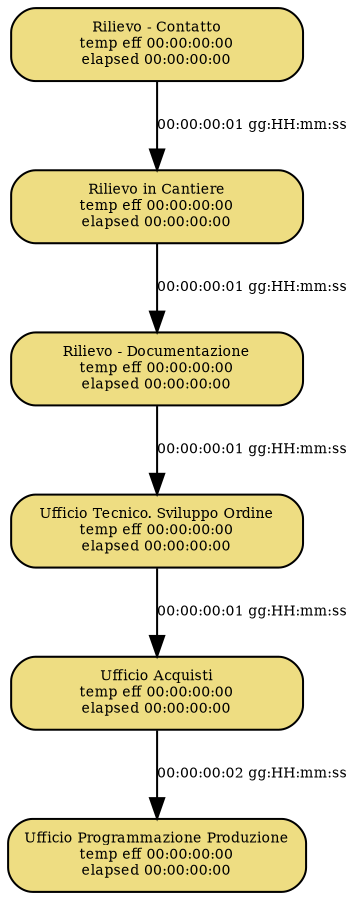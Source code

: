 digraph G {
  size="6"; 
E0 [shape=box, style="filled, rounded", width=2, fontsize=7, fillcolor="lightgoldenrod", label="Rilievo - Documentazione\n temp eff 00:00:00:00 \n elapsed 00:00:00:00 \n"];
E1 [shape=box, style="filled, rounded", width=2, fontsize=7, fillcolor="lightgoldenrod", label="Ufficio Acquisti\n temp eff 00:00:00:00 \n elapsed 00:00:00:00 \n"];
E6 [shape=box, style="filled, rounded", width=2, fontsize=7, fillcolor="lightgoldenrod", label="Ufficio Programmazione Produzione\n temp eff 00:00:00:00 \n elapsed 00:00:00:00 \n"];
E7 [shape=box, style="filled, rounded", width=2, fontsize=7, fillcolor="lightgoldenrod", label="Ufficio Tecnico. Sviluppo Ordine\n temp eff 00:00:00:00 \n elapsed 00:00:00:00 \n"];
E8 [shape=box, style="filled, rounded", width=2, fontsize=7, fillcolor="lightgoldenrod", label="Rilievo in Cantiere\n temp eff 00:00:00:00 \n elapsed 00:00:00:00 \n"];
E10 [shape=box, style="filled, rounded", width=2, fontsize=7, fillcolor="lightgoldenrod", label="Rilievo - Contatto\n temp eff 00:00:00:00 \n elapsed 00:00:00:00 \n"];
E10 -> E8 [fontsize=7, label="00:00:00:01 gg:HH:mm:ss"];
E0 -> E7 [fontsize=7, label="00:00:00:01 gg:HH:mm:ss"];
E8 -> E0 [fontsize=7, label="00:00:00:01 gg:HH:mm:ss"];
E7 -> E1 [fontsize=7, label="00:00:00:01 gg:HH:mm:ss"];
E1 -> E6 [fontsize=7, label="00:00:00:02 gg:HH:mm:ss"];
}
